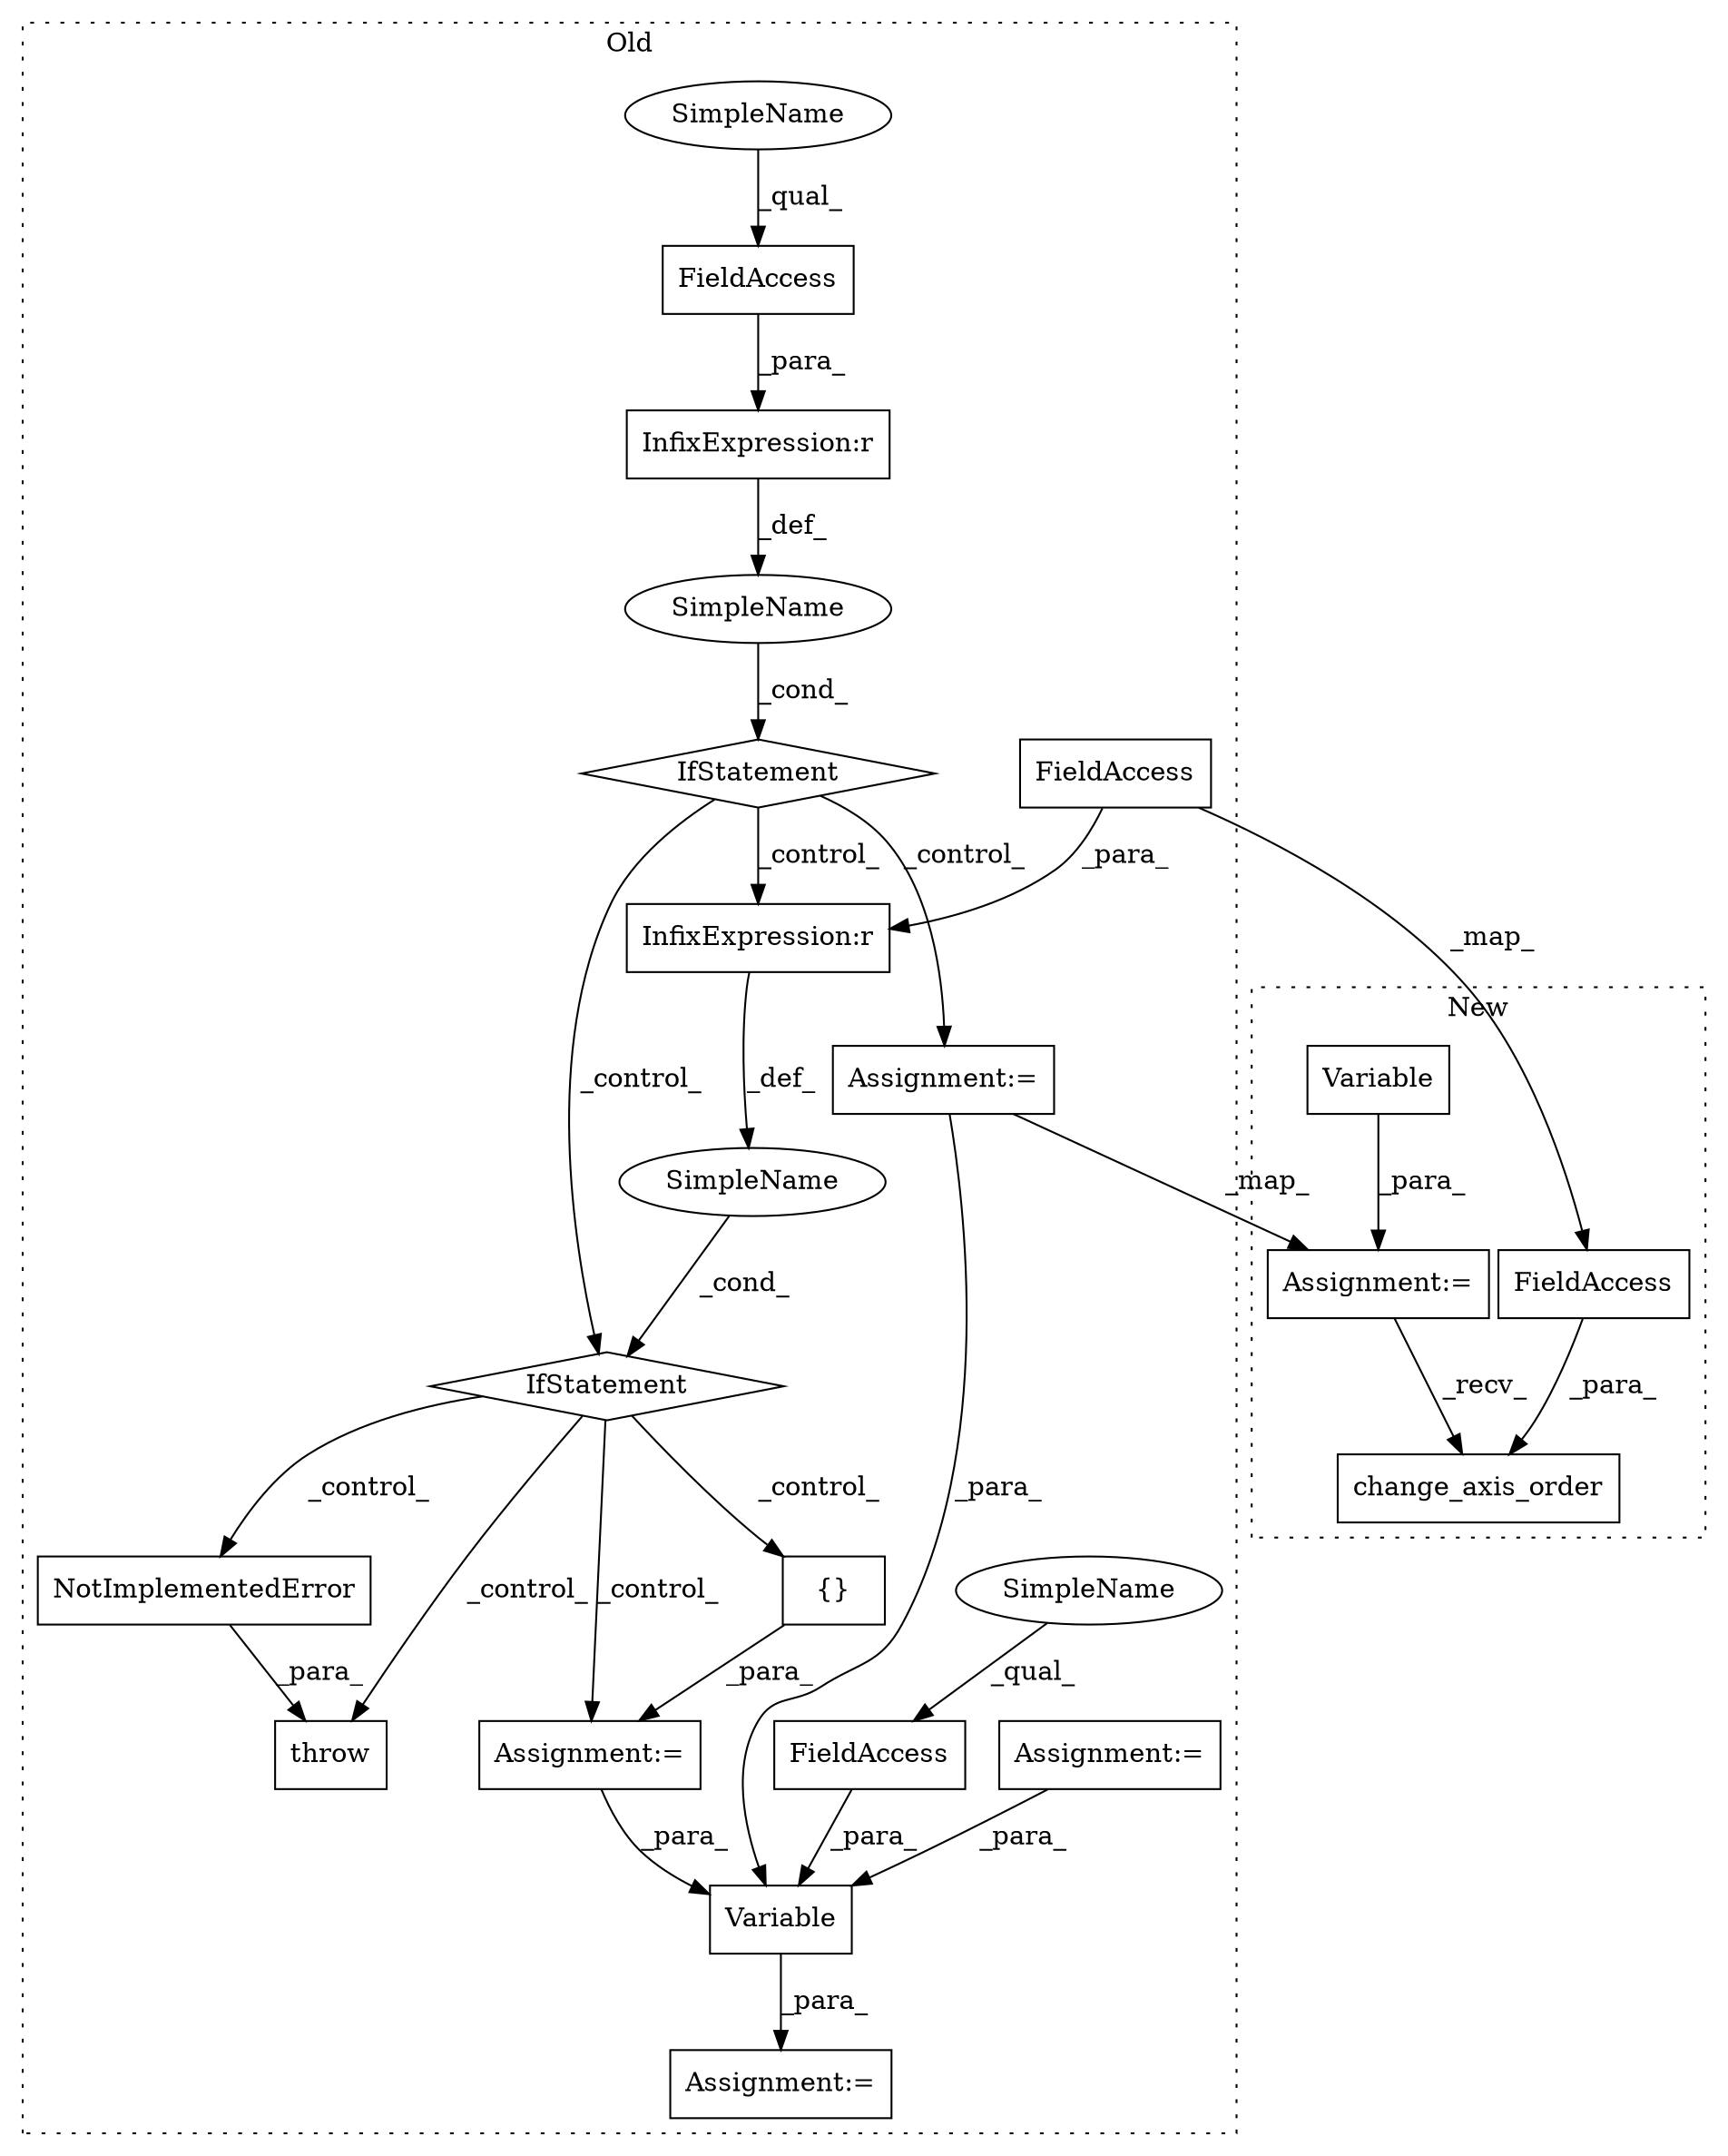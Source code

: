 digraph G {
subgraph cluster0 {
1 [label="NotImplementedError" a="32" s="1530" l="21" shape="box"];
3 [label="SimpleName" a="42" s="" l="" shape="ellipse"];
4 [label="throw" a="53" s="1524" l="6" shape="box"];
5 [label="{}" a="4" s="1490,1501" l="1,1" shape="box"];
6 [label="InfixExpression:r" a="27" s="1360" l="4" shape="box"];
7 [label="InfixExpression:r" a="27" s="1448" l="4" shape="box"];
9 [label="Variable" a="32" s="1565,1596" l="9,1" shape="box"];
10 [label="FieldAccess" a="22" s="1584" l="12" shape="box"];
11 [label="FieldAccess" a="22" s="1348" l="12" shape="box"];
12 [label="IfStatement" a="25" s="1344,1373" l="4,2" shape="diamond"];
13 [label="SimpleName" a="42" s="" l="" shape="ellipse"];
14 [label="IfStatement" a="25" s="1432,1461" l="4,2" shape="diamond"];
15 [label="Assignment:=" a="7" s="1480" l="1" shape="box"];
16 [label="Assignment:=" a="7" s="1564" l="1" shape="box"];
17 [label="Assignment:=" a="7" s="924" l="9" shape="box"];
18 [label="FieldAccess" a="22" s="1436" l="12" shape="box"];
20 [label="Assignment:=" a="7" s="1392" l="1" shape="box"];
22 [label="SimpleName" a="42" s="1584" l="1" shape="ellipse"];
23 [label="SimpleName" a="42" s="1348" l="1" shape="ellipse"];
label = "Old";
style="dotted";
}
subgraph cluster1 {
2 [label="change_axis_order" a="32" s="1309,1339" l="18,1" shape="box"];
8 [label="Variable" a="32" s="1260,1300" l="9,1" shape="box"];
19 [label="FieldAccess" a="22" s="1327" l="12" shape="box"];
21 [label="Assignment:=" a="7" s="1259" l="1" shape="box"];
label = "New";
style="dotted";
}
1 -> 4 [label="_para_"];
3 -> 14 [label="_cond_"];
5 -> 15 [label="_para_"];
6 -> 13 [label="_def_"];
7 -> 3 [label="_def_"];
8 -> 21 [label="_para_"];
9 -> 16 [label="_para_"];
10 -> 9 [label="_para_"];
11 -> 6 [label="_para_"];
12 -> 7 [label="_control_"];
12 -> 20 [label="_control_"];
12 -> 14 [label="_control_"];
13 -> 12 [label="_cond_"];
14 -> 4 [label="_control_"];
14 -> 5 [label="_control_"];
14 -> 1 [label="_control_"];
14 -> 15 [label="_control_"];
15 -> 9 [label="_para_"];
17 -> 9 [label="_para_"];
18 -> 19 [label="_map_"];
18 -> 7 [label="_para_"];
19 -> 2 [label="_para_"];
20 -> 21 [label="_map_"];
20 -> 9 [label="_para_"];
21 -> 2 [label="_recv_"];
22 -> 10 [label="_qual_"];
23 -> 11 [label="_qual_"];
}